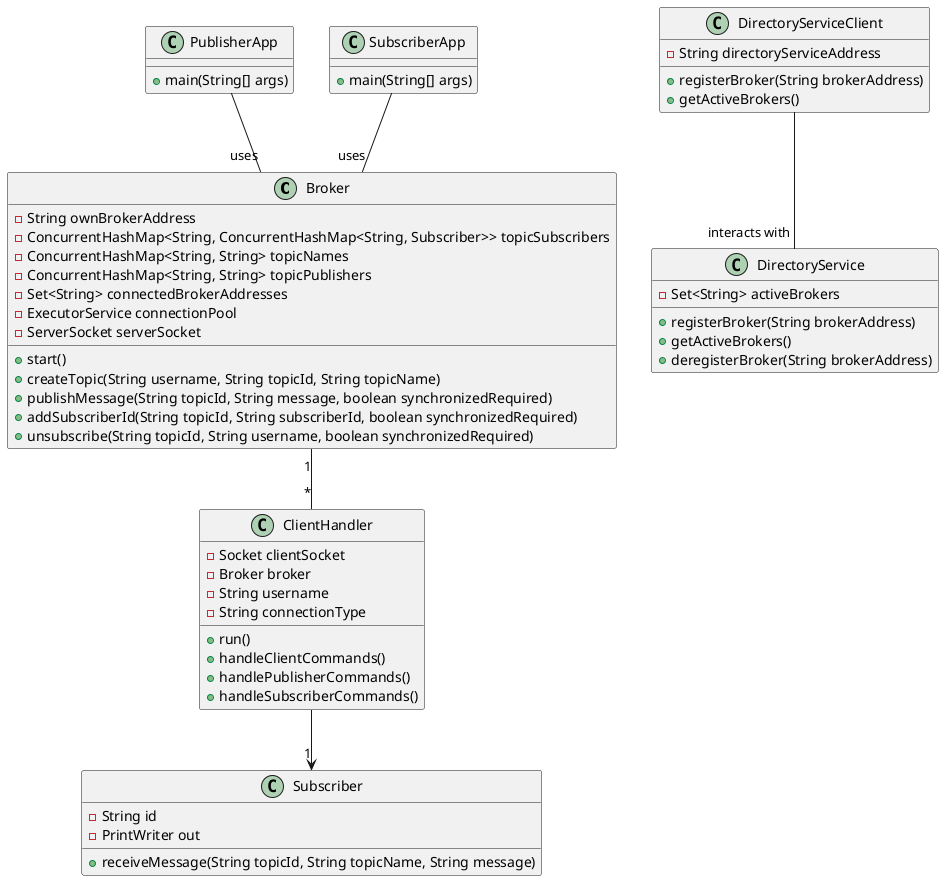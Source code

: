 @startuml
class Broker {
    -String ownBrokerAddress
    -ConcurrentHashMap<String, ConcurrentHashMap<String, Subscriber>> topicSubscribers
    -ConcurrentHashMap<String, String> topicNames
    -ConcurrentHashMap<String, String> topicPublishers
    -Set<String> connectedBrokerAddresses
    -ExecutorService connectionPool
    -ServerSocket serverSocket
    +start() 
    +createTopic(String username, String topicId, String topicName)
    +publishMessage(String topicId, String message, boolean synchronizedRequired)
    +addSubscriberId(String topicId, String subscriberId, boolean synchronizedRequired)
    +unsubscribe(String topicId, String username, boolean synchronizedRequired)
}

class ClientHandler {
    -Socket clientSocket
    -Broker broker
    -String username
    -String connectionType
    +run()
    +handleClientCommands()
    +handlePublisherCommands()
    +handleSubscriberCommands()
}

class PublisherApp {
    +main(String[] args)
}

class SubscriberApp {
    +main(String[] args)
}

class Subscriber {
    -String id
    -PrintWriter out
    +receiveMessage(String topicId, String topicName, String message)
}

class DirectoryService {
    -Set<String> activeBrokers
    +registerBroker(String brokerAddress)
    +getActiveBrokers()
    +deregisterBroker(String brokerAddress)
}

class DirectoryServiceClient {
    -String directoryServiceAddress
    +registerBroker(String brokerAddress)
    +getActiveBrokers()
}

Broker "1" -- "*" ClientHandler
ClientHandler --> "1" Subscriber
SubscriberApp -- "uses" Broker
PublisherApp -- "uses" Broker
DirectoryServiceClient -- "interacts with" DirectoryService
@enduml

